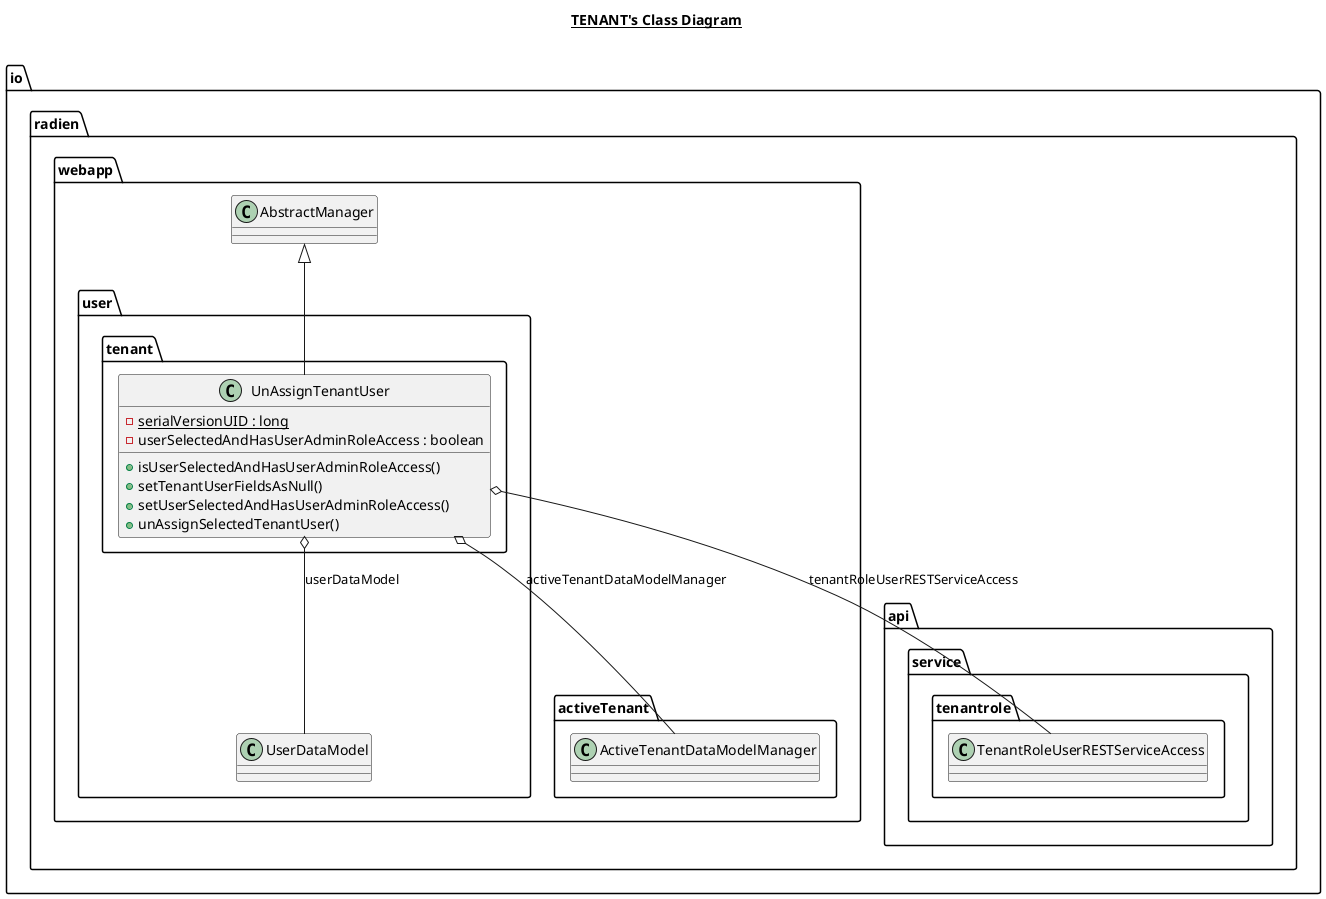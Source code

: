 @startuml

title __TENANT's Class Diagram__\n

  namespace io.radien.webapp {
    namespace user {
      namespace tenant {
        class io.radien.webapp.user.tenant.UnAssignTenantUser {
            {static} - serialVersionUID : long
            - userSelectedAndHasUserAdminRoleAccess : boolean
            + isUserSelectedAndHasUserAdminRoleAccess()
            + setTenantUserFieldsAsNull()
            + setUserSelectedAndHasUserAdminRoleAccess()
            + unAssignSelectedTenantUser()
        }
      }
    }
  }
  

  io.radien.webapp.user.tenant.UnAssignTenantUser -up-|> io.radien.webapp.AbstractManager
  io.radien.webapp.user.tenant.UnAssignTenantUser o-- io.radien.webapp.activeTenant.ActiveTenantDataModelManager : activeTenantDataModelManager
  io.radien.webapp.user.tenant.UnAssignTenantUser o-- io.radien.api.service.tenantrole.TenantRoleUserRESTServiceAccess : tenantRoleUserRESTServiceAccess
  io.radien.webapp.user.tenant.UnAssignTenantUser o-- io.radien.webapp.user.UserDataModel : userDataModel







@enduml
